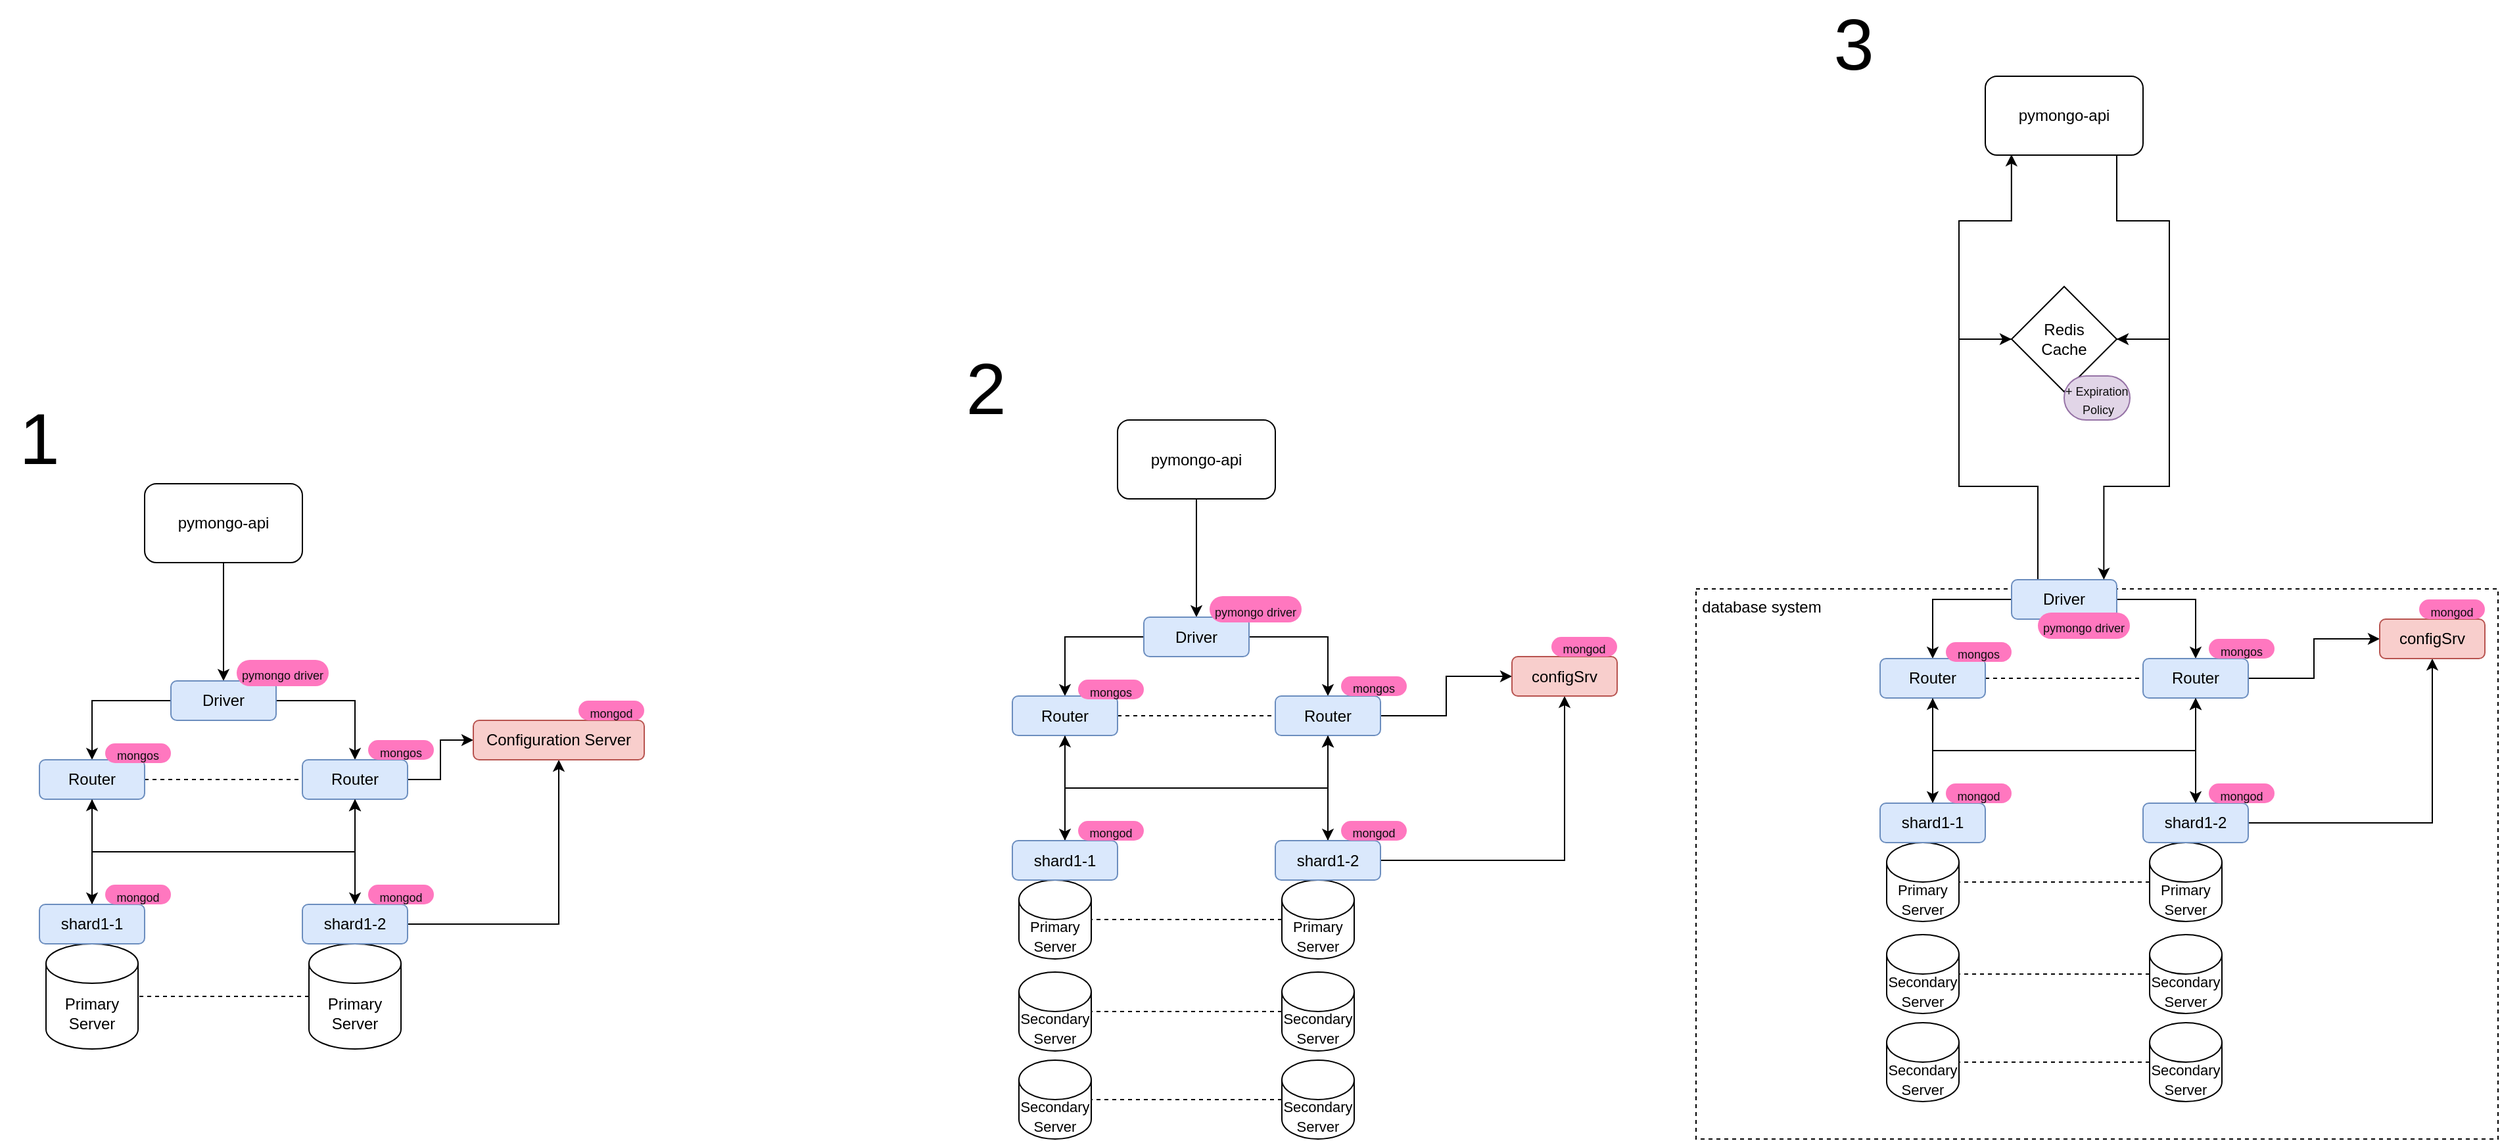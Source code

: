 <mxfile version="26.0.9">
  <diagram name="Page-1" id="-H_mtQnk-PTXWXPvYvuk">
    <mxGraphModel dx="1036" dy="1529" grid="1" gridSize="10" guides="1" tooltips="1" connect="1" arrows="1" fold="1" page="1" pageScale="1" pageWidth="1169" pageHeight="827" math="0" shadow="0">
      <root>
        <mxCell id="0" />
        <mxCell id="1" parent="0" />
        <mxCell id="EjMGW613WOTaDOuK8E_c-1" value="" style="rounded=0;whiteSpace=wrap;html=1;fillColor=none;dashed=1;" vertex="1" parent="1">
          <mxGeometry x="1520" y="380" width="610" height="418.5" as="geometry" />
        </mxCell>
        <mxCell id="3LPpduyYCGpr62enKzP0-21" value="&lt;font style=&quot;font-size: 55px;&quot;&gt;1&lt;/font&gt;" style="text;strokeColor=none;align=center;fillColor=none;html=1;verticalAlign=middle;whiteSpace=wrap;rounded=0;" parent="1" vertex="1">
          <mxGeometry x="230" y="250" width="60" height="30" as="geometry" />
        </mxCell>
        <mxCell id="3LPpduyYCGpr62enKzP0-23" value="&lt;font style=&quot;font-size: 11px;&quot;&gt;Primary Server&lt;/font&gt;" style="shape=cylinder3;whiteSpace=wrap;html=1;boundedLbl=1;backgroundOutline=1;size=15;" parent="1" vertex="1">
          <mxGeometry x="1005" y="601.5" width="55" height="60" as="geometry" />
        </mxCell>
        <mxCell id="3LPpduyYCGpr62enKzP0-24" value="pymongo-api" style="rounded=1;whiteSpace=wrap;html=1;" parent="1" vertex="1">
          <mxGeometry x="1080" y="251.5" width="120" height="60" as="geometry" />
        </mxCell>
        <mxCell id="3LPpduyYCGpr62enKzP0-25" style="edgeStyle=orthogonalEdgeStyle;rounded=0;orthogonalLoop=1;jettySize=auto;html=1;exitX=0.5;exitY=1;exitDx=0;exitDy=0;entryX=0.5;entryY=0;entryDx=0;entryDy=0;" parent="1" source="3LPpduyYCGpr62enKzP0-24" target="3LPpduyYCGpr62enKzP0-28" edge="1">
          <mxGeometry relative="1" as="geometry">
            <mxPoint x="1140" y="321.5" as="sourcePoint" />
            <mxPoint x="970" y="371.5" as="targetPoint" />
          </mxGeometry>
        </mxCell>
        <mxCell id="3LPpduyYCGpr62enKzP0-26" style="edgeStyle=orthogonalEdgeStyle;rounded=0;orthogonalLoop=1;jettySize=auto;html=1;exitX=0;exitY=0.5;exitDx=0;exitDy=0;entryX=0.5;entryY=0;entryDx=0;entryDy=0;" parent="1" source="3LPpduyYCGpr62enKzP0-28" target="3LPpduyYCGpr62enKzP0-31" edge="1">
          <mxGeometry relative="1" as="geometry" />
        </mxCell>
        <mxCell id="3LPpduyYCGpr62enKzP0-27" style="edgeStyle=orthogonalEdgeStyle;rounded=0;orthogonalLoop=1;jettySize=auto;html=1;entryX=0.5;entryY=0;entryDx=0;entryDy=0;" parent="1" source="3LPpduyYCGpr62enKzP0-28" target="3LPpduyYCGpr62enKzP0-34" edge="1">
          <mxGeometry relative="1" as="geometry" />
        </mxCell>
        <mxCell id="3LPpduyYCGpr62enKzP0-28" value="Driver" style="rounded=1;whiteSpace=wrap;html=1;fillColor=#dae8fc;strokeColor=#6c8ebf;" parent="1" vertex="1">
          <mxGeometry x="1100" y="401.5" width="80" height="30" as="geometry" />
        </mxCell>
        <mxCell id="3LPpduyYCGpr62enKzP0-29" style="edgeStyle=orthogonalEdgeStyle;rounded=0;orthogonalLoop=1;jettySize=auto;html=1;entryX=0;entryY=0.5;entryDx=0;entryDy=0;endArrow=none;startFill=0;dashed=1;" parent="1" source="3LPpduyYCGpr62enKzP0-31" target="3LPpduyYCGpr62enKzP0-34" edge="1">
          <mxGeometry relative="1" as="geometry" />
        </mxCell>
        <mxCell id="3LPpduyYCGpr62enKzP0-30" style="edgeStyle=orthogonalEdgeStyle;rounded=0;orthogonalLoop=1;jettySize=auto;html=1;exitX=0.5;exitY=1;exitDx=0;exitDy=0;entryX=0.5;entryY=0;entryDx=0;entryDy=0;" parent="1" source="3LPpduyYCGpr62enKzP0-31" target="3LPpduyYCGpr62enKzP0-39" edge="1">
          <mxGeometry relative="1" as="geometry" />
        </mxCell>
        <mxCell id="3LPpduyYCGpr62enKzP0-31" value="Router" style="rounded=1;whiteSpace=wrap;html=1;fillColor=#dae8fc;strokeColor=#6c8ebf;" parent="1" vertex="1">
          <mxGeometry x="1000" y="461.5" width="80" height="30" as="geometry" />
        </mxCell>
        <mxCell id="3LPpduyYCGpr62enKzP0-32" style="edgeStyle=orthogonalEdgeStyle;rounded=0;orthogonalLoop=1;jettySize=auto;html=1;exitX=0.5;exitY=1;exitDx=0;exitDy=0;entryX=0.5;entryY=0;entryDx=0;entryDy=0;" parent="1" source="3LPpduyYCGpr62enKzP0-34" target="3LPpduyYCGpr62enKzP0-42" edge="1">
          <mxGeometry relative="1" as="geometry">
            <mxPoint x="1240" y="521.5" as="targetPoint" />
          </mxGeometry>
        </mxCell>
        <mxCell id="3LPpduyYCGpr62enKzP0-33" style="edgeStyle=orthogonalEdgeStyle;rounded=0;orthogonalLoop=1;jettySize=auto;html=1;entryX=0;entryY=0.5;entryDx=0;entryDy=0;" parent="1" source="3LPpduyYCGpr62enKzP0-34" target="3LPpduyYCGpr62enKzP0-43" edge="1">
          <mxGeometry relative="1" as="geometry" />
        </mxCell>
        <mxCell id="3LPpduyYCGpr62enKzP0-34" value="Router" style="rounded=1;whiteSpace=wrap;html=1;fillColor=#dae8fc;strokeColor=#6c8ebf;" parent="1" vertex="1">
          <mxGeometry x="1200" y="461.5" width="80" height="30" as="geometry" />
        </mxCell>
        <mxCell id="3LPpduyYCGpr62enKzP0-35" style="edgeStyle=orthogonalEdgeStyle;rounded=0;orthogonalLoop=1;jettySize=auto;html=1;dashed=1;endArrow=none;endFill=1;startFill=0;" parent="1" source="3LPpduyYCGpr62enKzP0-36" target="3LPpduyYCGpr62enKzP0-23" edge="1">
          <mxGeometry relative="1" as="geometry" />
        </mxCell>
        <mxCell id="3LPpduyYCGpr62enKzP0-36" value="&lt;font style=&quot;font-size: 11px;&quot;&gt;Primary Server&lt;/font&gt;" style="shape=cylinder3;whiteSpace=wrap;html=1;boundedLbl=1;backgroundOutline=1;size=15;" parent="1" vertex="1">
          <mxGeometry x="1205" y="601.5" width="55" height="60" as="geometry" />
        </mxCell>
        <mxCell id="3LPpduyYCGpr62enKzP0-37" style="edgeStyle=orthogonalEdgeStyle;rounded=0;orthogonalLoop=1;jettySize=auto;html=1;entryX=0.5;entryY=1;entryDx=0;entryDy=0;" parent="1" source="3LPpduyYCGpr62enKzP0-39" target="3LPpduyYCGpr62enKzP0-31" edge="1">
          <mxGeometry relative="1" as="geometry" />
        </mxCell>
        <mxCell id="3LPpduyYCGpr62enKzP0-38" style="edgeStyle=orthogonalEdgeStyle;rounded=0;orthogonalLoop=1;jettySize=auto;html=1;" parent="1" source="3LPpduyYCGpr62enKzP0-39" edge="1">
          <mxGeometry relative="1" as="geometry">
            <mxPoint x="1240" y="491.5" as="targetPoint" />
            <Array as="points">
              <mxPoint x="1040" y="531.5" />
              <mxPoint x="1240" y="531.5" />
            </Array>
          </mxGeometry>
        </mxCell>
        <mxCell id="3LPpduyYCGpr62enKzP0-39" value="shard1-1" style="rounded=1;whiteSpace=wrap;html=1;fillColor=#dae8fc;strokeColor=#6c8ebf;" parent="1" vertex="1">
          <mxGeometry x="1000" y="571.5" width="80" height="30" as="geometry" />
        </mxCell>
        <mxCell id="3LPpduyYCGpr62enKzP0-40" style="edgeStyle=orthogonalEdgeStyle;rounded=0;orthogonalLoop=1;jettySize=auto;html=1;entryX=0.5;entryY=1;entryDx=0;entryDy=0;" parent="1" source="3LPpduyYCGpr62enKzP0-42" target="3LPpduyYCGpr62enKzP0-34" edge="1">
          <mxGeometry relative="1" as="geometry" />
        </mxCell>
        <mxCell id="3LPpduyYCGpr62enKzP0-41" style="edgeStyle=orthogonalEdgeStyle;rounded=0;orthogonalLoop=1;jettySize=auto;html=1;entryX=0.5;entryY=1;entryDx=0;entryDy=0;" parent="1" source="3LPpduyYCGpr62enKzP0-42" target="3LPpduyYCGpr62enKzP0-43" edge="1">
          <mxGeometry relative="1" as="geometry" />
        </mxCell>
        <mxCell id="3LPpduyYCGpr62enKzP0-42" value="shard1-2" style="rounded=1;whiteSpace=wrap;html=1;fillColor=#dae8fc;strokeColor=#6c8ebf;" parent="1" vertex="1">
          <mxGeometry x="1200" y="571.5" width="80" height="30" as="geometry" />
        </mxCell>
        <mxCell id="3LPpduyYCGpr62enKzP0-43" value="configSrv" style="rounded=1;whiteSpace=wrap;html=1;fillColor=#f8cecc;strokeColor=#b85450;" parent="1" vertex="1">
          <mxGeometry x="1380" y="431.5" width="80" height="30" as="geometry" />
        </mxCell>
        <mxCell id="3LPpduyYCGpr62enKzP0-44" value="&lt;font style=&quot;font-size: 55px;&quot;&gt;2&lt;/font&gt;" style="text;strokeColor=none;align=center;fillColor=none;html=1;verticalAlign=middle;whiteSpace=wrap;rounded=0;" parent="1" vertex="1">
          <mxGeometry x="950" y="211.5" width="60" height="30" as="geometry" />
        </mxCell>
        <mxCell id="3LPpduyYCGpr62enKzP0-45" value="&lt;p style=&quot;margin: 0px 0px 0px 13px; text-indent: -13px; font-variant-numeric: normal; font-variant-east-asian: normal; font-variant-alternates: normal; font-kerning: auto; font-optical-sizing: auto; font-feature-settings: normal; font-variation-settings: normal; font-variant-position: normal; font-stretch: normal; line-height: normal; color: rgb(14, 14, 14); text-align: start;&quot; class=&quot;p1&quot;&gt;&lt;font style=&quot;font-size: 9px;&quot;&gt;pymongo driver&lt;/font&gt;&lt;/p&gt;" style="rounded=1;whiteSpace=wrap;html=1;fillColor=#FF77BF;strokeColor=none;arcSize=50;" parent="1" vertex="1">
          <mxGeometry x="1150" y="385.5" width="70" height="20" as="geometry" />
        </mxCell>
        <mxCell id="3LPpduyYCGpr62enKzP0-46" value="&lt;p style=&quot;margin: 0px 0px 0px 13px; text-indent: -13px; font-variant-numeric: normal; font-variant-east-asian: normal; font-variant-alternates: normal; font-kerning: auto; font-optical-sizing: auto; font-feature-settings: normal; font-variation-settings: normal; font-variant-position: normal; font-stretch: normal; line-height: normal; color: rgb(14, 14, 14); text-align: start;&quot; class=&quot;p1&quot;&gt;&lt;font style=&quot;font-size: 9px;&quot;&gt;mongos&lt;/font&gt;&lt;/p&gt;" style="rounded=1;whiteSpace=wrap;html=1;fillColor=#FF77BF;strokeColor=none;arcSize=50;" parent="1" vertex="1">
          <mxGeometry x="1050" y="449" width="50" height="15" as="geometry" />
        </mxCell>
        <mxCell id="3LPpduyYCGpr62enKzP0-47" value="&lt;p style=&quot;margin: 0px 0px 0px 13px; text-indent: -13px; font-variant-numeric: normal; font-variant-east-asian: normal; font-variant-alternates: normal; font-kerning: auto; font-optical-sizing: auto; font-feature-settings: normal; font-variation-settings: normal; font-variant-position: normal; font-stretch: normal; line-height: normal; color: rgb(14, 14, 14); text-align: start;&quot; class=&quot;p1&quot;&gt;&lt;font style=&quot;font-size: 9px;&quot;&gt;mongos&lt;/font&gt;&lt;/p&gt;" style="rounded=1;whiteSpace=wrap;html=1;fillColor=#FF77BF;strokeColor=none;arcSize=50;" parent="1" vertex="1">
          <mxGeometry x="1250" y="446.5" width="50" height="15" as="geometry" />
        </mxCell>
        <mxCell id="3LPpduyYCGpr62enKzP0-48" value="&lt;p style=&quot;margin: 0px 0px 0px 13px; text-indent: -13px; font-variant-numeric: normal; font-variant-east-asian: normal; font-variant-alternates: normal; font-kerning: auto; font-optical-sizing: auto; font-feature-settings: normal; font-variation-settings: normal; font-variant-position: normal; font-stretch: normal; line-height: normal; color: rgb(14, 14, 14); text-align: start;&quot; class=&quot;p1&quot;&gt;&lt;font style=&quot;font-size: 9px;&quot;&gt;mongod&lt;/font&gt;&lt;/p&gt;" style="rounded=1;whiteSpace=wrap;html=1;fillColor=#FF77BF;strokeColor=none;arcSize=50;" parent="1" vertex="1">
          <mxGeometry x="1410" y="416.5" width="50" height="15" as="geometry" />
        </mxCell>
        <mxCell id="3LPpduyYCGpr62enKzP0-49" value="&lt;p style=&quot;margin: 0px 0px 0px 13px; text-indent: -13px; font-variant-numeric: normal; font-variant-east-asian: normal; font-variant-alternates: normal; font-kerning: auto; font-optical-sizing: auto; font-feature-settings: normal; font-variation-settings: normal; font-variant-position: normal; font-stretch: normal; line-height: normal; color: rgb(14, 14, 14); text-align: start;&quot; class=&quot;p1&quot;&gt;&lt;font style=&quot;font-size: 9px;&quot;&gt;mongod&lt;/font&gt;&lt;/p&gt;" style="rounded=1;whiteSpace=wrap;html=1;fillColor=#FF77BF;strokeColor=none;arcSize=50;" parent="1" vertex="1">
          <mxGeometry x="1050" y="556.5" width="50" height="15" as="geometry" />
        </mxCell>
        <mxCell id="3LPpduyYCGpr62enKzP0-51" value="&lt;p style=&quot;margin: 0px 0px 0px 13px; text-indent: -13px; font-variant-numeric: normal; font-variant-east-asian: normal; font-variant-alternates: normal; font-kerning: auto; font-optical-sizing: auto; font-feature-settings: normal; font-variation-settings: normal; font-variant-position: normal; font-stretch: normal; line-height: normal; color: rgb(14, 14, 14); text-align: start;&quot; class=&quot;p1&quot;&gt;&lt;font style=&quot;font-size: 9px;&quot;&gt;mongod&lt;/font&gt;&lt;/p&gt;" style="rounded=1;whiteSpace=wrap;html=1;fillColor=#FF77BF;strokeColor=none;arcSize=50;" parent="1" vertex="1">
          <mxGeometry x="1250" y="556.5" width="50" height="15" as="geometry" />
        </mxCell>
        <mxCell id="3LPpduyYCGpr62enKzP0-52" value="Primary Server" style="shape=cylinder3;whiteSpace=wrap;html=1;boundedLbl=1;backgroundOutline=1;size=15;" parent="1" vertex="1">
          <mxGeometry x="265" y="650" width="70" height="80" as="geometry" />
        </mxCell>
        <mxCell id="3LPpduyYCGpr62enKzP0-53" value="pymongo-api" style="rounded=1;whiteSpace=wrap;html=1;" parent="1" vertex="1">
          <mxGeometry x="340" y="300" width="120" height="60" as="geometry" />
        </mxCell>
        <mxCell id="3LPpduyYCGpr62enKzP0-54" style="edgeStyle=orthogonalEdgeStyle;rounded=0;orthogonalLoop=1;jettySize=auto;html=1;exitX=0.5;exitY=1;exitDx=0;exitDy=0;entryX=0.5;entryY=0;entryDx=0;entryDy=0;" parent="1" source="3LPpduyYCGpr62enKzP0-53" target="3LPpduyYCGpr62enKzP0-57" edge="1">
          <mxGeometry relative="1" as="geometry">
            <mxPoint x="400" y="370" as="sourcePoint" />
            <mxPoint x="230" y="420" as="targetPoint" />
          </mxGeometry>
        </mxCell>
        <mxCell id="3LPpduyYCGpr62enKzP0-55" style="edgeStyle=orthogonalEdgeStyle;rounded=0;orthogonalLoop=1;jettySize=auto;html=1;exitX=0;exitY=0.5;exitDx=0;exitDy=0;entryX=0.5;entryY=0;entryDx=0;entryDy=0;" parent="1" source="3LPpduyYCGpr62enKzP0-57" target="3LPpduyYCGpr62enKzP0-60" edge="1">
          <mxGeometry relative="1" as="geometry" />
        </mxCell>
        <mxCell id="3LPpduyYCGpr62enKzP0-56" style="edgeStyle=orthogonalEdgeStyle;rounded=0;orthogonalLoop=1;jettySize=auto;html=1;entryX=0.5;entryY=0;entryDx=0;entryDy=0;" parent="1" source="3LPpduyYCGpr62enKzP0-57" target="3LPpduyYCGpr62enKzP0-63" edge="1">
          <mxGeometry relative="1" as="geometry" />
        </mxCell>
        <mxCell id="3LPpduyYCGpr62enKzP0-57" value="Driver" style="rounded=1;whiteSpace=wrap;html=1;fillColor=#dae8fc;strokeColor=#6c8ebf;" parent="1" vertex="1">
          <mxGeometry x="360" y="450" width="80" height="30" as="geometry" />
        </mxCell>
        <mxCell id="3LPpduyYCGpr62enKzP0-58" style="edgeStyle=orthogonalEdgeStyle;rounded=0;orthogonalLoop=1;jettySize=auto;html=1;entryX=0;entryY=0.5;entryDx=0;entryDy=0;endArrow=none;startFill=0;dashed=1;" parent="1" source="3LPpduyYCGpr62enKzP0-60" target="3LPpduyYCGpr62enKzP0-63" edge="1">
          <mxGeometry relative="1" as="geometry" />
        </mxCell>
        <mxCell id="3LPpduyYCGpr62enKzP0-59" style="edgeStyle=orthogonalEdgeStyle;rounded=0;orthogonalLoop=1;jettySize=auto;html=1;exitX=0.5;exitY=1;exitDx=0;exitDy=0;entryX=0.5;entryY=0;entryDx=0;entryDy=0;" parent="1" source="3LPpduyYCGpr62enKzP0-60" target="3LPpduyYCGpr62enKzP0-68" edge="1">
          <mxGeometry relative="1" as="geometry" />
        </mxCell>
        <mxCell id="3LPpduyYCGpr62enKzP0-60" value="Router" style="rounded=1;whiteSpace=wrap;html=1;fillColor=#dae8fc;strokeColor=#6c8ebf;" parent="1" vertex="1">
          <mxGeometry x="260" y="510" width="80" height="30" as="geometry" />
        </mxCell>
        <mxCell id="3LPpduyYCGpr62enKzP0-61" style="edgeStyle=orthogonalEdgeStyle;rounded=0;orthogonalLoop=1;jettySize=auto;html=1;exitX=0.5;exitY=1;exitDx=0;exitDy=0;entryX=0.5;entryY=0;entryDx=0;entryDy=0;" parent="1" source="3LPpduyYCGpr62enKzP0-63" target="3LPpduyYCGpr62enKzP0-71" edge="1">
          <mxGeometry relative="1" as="geometry">
            <mxPoint x="500" y="570" as="targetPoint" />
          </mxGeometry>
        </mxCell>
        <mxCell id="3LPpduyYCGpr62enKzP0-62" style="edgeStyle=orthogonalEdgeStyle;rounded=0;orthogonalLoop=1;jettySize=auto;html=1;entryX=0;entryY=0.5;entryDx=0;entryDy=0;" parent="1" source="3LPpduyYCGpr62enKzP0-63" target="3LPpduyYCGpr62enKzP0-72" edge="1">
          <mxGeometry relative="1" as="geometry" />
        </mxCell>
        <mxCell id="3LPpduyYCGpr62enKzP0-63" value="Router" style="rounded=1;whiteSpace=wrap;html=1;fillColor=#dae8fc;strokeColor=#6c8ebf;" parent="1" vertex="1">
          <mxGeometry x="460" y="510" width="80" height="30" as="geometry" />
        </mxCell>
        <mxCell id="3LPpduyYCGpr62enKzP0-64" style="edgeStyle=orthogonalEdgeStyle;rounded=0;orthogonalLoop=1;jettySize=auto;html=1;dashed=1;endArrow=none;endFill=1;startFill=0;" parent="1" source="3LPpduyYCGpr62enKzP0-65" target="3LPpduyYCGpr62enKzP0-52" edge="1">
          <mxGeometry relative="1" as="geometry" />
        </mxCell>
        <mxCell id="3LPpduyYCGpr62enKzP0-65" value="Primary Server" style="shape=cylinder3;whiteSpace=wrap;html=1;boundedLbl=1;backgroundOutline=1;size=15;" parent="1" vertex="1">
          <mxGeometry x="465" y="650" width="70" height="80" as="geometry" />
        </mxCell>
        <mxCell id="3LPpduyYCGpr62enKzP0-66" style="edgeStyle=orthogonalEdgeStyle;rounded=0;orthogonalLoop=1;jettySize=auto;html=1;entryX=0.5;entryY=1;entryDx=0;entryDy=0;" parent="1" source="3LPpduyYCGpr62enKzP0-68" target="3LPpduyYCGpr62enKzP0-60" edge="1">
          <mxGeometry relative="1" as="geometry" />
        </mxCell>
        <mxCell id="3LPpduyYCGpr62enKzP0-67" style="edgeStyle=orthogonalEdgeStyle;rounded=0;orthogonalLoop=1;jettySize=auto;html=1;" parent="1" source="3LPpduyYCGpr62enKzP0-68" edge="1">
          <mxGeometry relative="1" as="geometry">
            <mxPoint x="500" y="540" as="targetPoint" />
            <Array as="points">
              <mxPoint x="300" y="580" />
              <mxPoint x="500" y="580" />
            </Array>
          </mxGeometry>
        </mxCell>
        <mxCell id="3LPpduyYCGpr62enKzP0-68" value="shard1-1" style="rounded=1;whiteSpace=wrap;html=1;fillColor=#dae8fc;strokeColor=#6c8ebf;" parent="1" vertex="1">
          <mxGeometry x="260" y="620" width="80" height="30" as="geometry" />
        </mxCell>
        <mxCell id="3LPpduyYCGpr62enKzP0-69" style="edgeStyle=orthogonalEdgeStyle;rounded=0;orthogonalLoop=1;jettySize=auto;html=1;entryX=0.5;entryY=1;entryDx=0;entryDy=0;" parent="1" source="3LPpduyYCGpr62enKzP0-71" target="3LPpduyYCGpr62enKzP0-63" edge="1">
          <mxGeometry relative="1" as="geometry" />
        </mxCell>
        <mxCell id="3LPpduyYCGpr62enKzP0-70" style="edgeStyle=orthogonalEdgeStyle;rounded=0;orthogonalLoop=1;jettySize=auto;html=1;entryX=0.5;entryY=1;entryDx=0;entryDy=0;" parent="1" source="3LPpduyYCGpr62enKzP0-71" target="3LPpduyYCGpr62enKzP0-72" edge="1">
          <mxGeometry relative="1" as="geometry" />
        </mxCell>
        <mxCell id="3LPpduyYCGpr62enKzP0-71" value="shard1-2" style="rounded=1;whiteSpace=wrap;html=1;fillColor=#dae8fc;strokeColor=#6c8ebf;" parent="1" vertex="1">
          <mxGeometry x="460" y="620" width="80" height="30" as="geometry" />
        </mxCell>
        <mxCell id="3LPpduyYCGpr62enKzP0-72" value="Configuration Server" style="rounded=1;whiteSpace=wrap;html=1;fillColor=#f8cecc;strokeColor=#b85450;" parent="1" vertex="1">
          <mxGeometry x="590" y="480" width="130" height="30" as="geometry" />
        </mxCell>
        <mxCell id="3LPpduyYCGpr62enKzP0-73" value="&lt;p style=&quot;margin: 0px 0px 0px 13px; text-indent: -13px; font-variant-numeric: normal; font-variant-east-asian: normal; font-variant-alternates: normal; font-kerning: auto; font-optical-sizing: auto; font-feature-settings: normal; font-variation-settings: normal; font-variant-position: normal; font-stretch: normal; line-height: normal; color: rgb(14, 14, 14); text-align: start;&quot; class=&quot;p1&quot;&gt;&lt;font style=&quot;font-size: 9px;&quot;&gt;pymongo driver&lt;/font&gt;&lt;/p&gt;" style="rounded=1;whiteSpace=wrap;html=1;fillColor=#FF77BF;strokeColor=none;arcSize=50;" parent="1" vertex="1">
          <mxGeometry x="410" y="434" width="70" height="20" as="geometry" />
        </mxCell>
        <mxCell id="3LPpduyYCGpr62enKzP0-74" value="&lt;p style=&quot;margin: 0px 0px 0px 13px; text-indent: -13px; font-variant-numeric: normal; font-variant-east-asian: normal; font-variant-alternates: normal; font-kerning: auto; font-optical-sizing: auto; font-feature-settings: normal; font-variation-settings: normal; font-variant-position: normal; font-stretch: normal; line-height: normal; color: rgb(14, 14, 14); text-align: start;&quot; class=&quot;p1&quot;&gt;&lt;font style=&quot;font-size: 9px;&quot;&gt;mongos&lt;/font&gt;&lt;/p&gt;" style="rounded=1;whiteSpace=wrap;html=1;fillColor=#FF77BF;strokeColor=none;arcSize=50;" parent="1" vertex="1">
          <mxGeometry x="310" y="497.5" width="50" height="15" as="geometry" />
        </mxCell>
        <mxCell id="3LPpduyYCGpr62enKzP0-75" value="&lt;p style=&quot;margin: 0px 0px 0px 13px; text-indent: -13px; font-variant-numeric: normal; font-variant-east-asian: normal; font-variant-alternates: normal; font-kerning: auto; font-optical-sizing: auto; font-feature-settings: normal; font-variation-settings: normal; font-variant-position: normal; font-stretch: normal; line-height: normal; color: rgb(14, 14, 14); text-align: start;&quot; class=&quot;p1&quot;&gt;&lt;font style=&quot;font-size: 9px;&quot;&gt;mongos&lt;/font&gt;&lt;/p&gt;" style="rounded=1;whiteSpace=wrap;html=1;fillColor=#FF77BF;strokeColor=none;arcSize=50;" parent="1" vertex="1">
          <mxGeometry x="510" y="495" width="50" height="15" as="geometry" />
        </mxCell>
        <mxCell id="3LPpduyYCGpr62enKzP0-76" value="&lt;p style=&quot;margin: 0px 0px 0px 13px; text-indent: -13px; font-variant-numeric: normal; font-variant-east-asian: normal; font-variant-alternates: normal; font-kerning: auto; font-optical-sizing: auto; font-feature-settings: normal; font-variation-settings: normal; font-variant-position: normal; font-stretch: normal; line-height: normal; color: rgb(14, 14, 14); text-align: start;&quot; class=&quot;p1&quot;&gt;&lt;font style=&quot;font-size: 9px;&quot;&gt;mongod&lt;/font&gt;&lt;/p&gt;" style="rounded=1;whiteSpace=wrap;html=1;fillColor=#FF77BF;strokeColor=none;arcSize=50;" parent="1" vertex="1">
          <mxGeometry x="670" y="465" width="50" height="15" as="geometry" />
        </mxCell>
        <mxCell id="3LPpduyYCGpr62enKzP0-77" value="&lt;p style=&quot;margin: 0px 0px 0px 13px; text-indent: -13px; font-variant-numeric: normal; font-variant-east-asian: normal; font-variant-alternates: normal; font-kerning: auto; font-optical-sizing: auto; font-feature-settings: normal; font-variation-settings: normal; font-variant-position: normal; font-stretch: normal; line-height: normal; color: rgb(14, 14, 14); text-align: start;&quot; class=&quot;p1&quot;&gt;&lt;font style=&quot;font-size: 9px;&quot;&gt;mongod&lt;/font&gt;&lt;/p&gt;" style="rounded=1;whiteSpace=wrap;html=1;fillColor=#FF77BF;strokeColor=none;arcSize=50;" parent="1" vertex="1">
          <mxGeometry x="310" y="605" width="50" height="15" as="geometry" />
        </mxCell>
        <mxCell id="3LPpduyYCGpr62enKzP0-78" value="&lt;p style=&quot;margin: 0px 0px 0px 13px; text-indent: -13px; font-variant-numeric: normal; font-variant-east-asian: normal; font-variant-alternates: normal; font-kerning: auto; font-optical-sizing: auto; font-feature-settings: normal; font-variation-settings: normal; font-variant-position: normal; font-stretch: normal; line-height: normal; color: rgb(14, 14, 14); text-align: start;&quot; class=&quot;p1&quot;&gt;&lt;font style=&quot;font-size: 9px;&quot;&gt;mongod&lt;/font&gt;&lt;/p&gt;" style="rounded=1;whiteSpace=wrap;html=1;fillColor=#FF77BF;strokeColor=none;arcSize=50;" parent="1" vertex="1">
          <mxGeometry x="510" y="605" width="50" height="15" as="geometry" />
        </mxCell>
        <mxCell id="3LPpduyYCGpr62enKzP0-79" value="&lt;font style=&quot;font-size: 11px;&quot;&gt;Secondary Server&lt;/font&gt;" style="shape=cylinder3;whiteSpace=wrap;html=1;boundedLbl=1;backgroundOutline=1;size=15;" parent="1" vertex="1">
          <mxGeometry x="1005" y="671.5" width="55" height="60" as="geometry" />
        </mxCell>
        <mxCell id="3LPpduyYCGpr62enKzP0-80" value="&lt;font style=&quot;font-size: 11px;&quot;&gt;Secondary Server&lt;/font&gt;" style="shape=cylinder3;whiteSpace=wrap;html=1;boundedLbl=1;backgroundOutline=1;size=15;" parent="1" vertex="1">
          <mxGeometry x="1005" y="738.5" width="55" height="60" as="geometry" />
        </mxCell>
        <mxCell id="3LPpduyYCGpr62enKzP0-81" value="&lt;font style=&quot;font-size: 11px;&quot;&gt;Secondary Server&lt;/font&gt;" style="shape=cylinder3;whiteSpace=wrap;html=1;boundedLbl=1;backgroundOutline=1;size=15;" parent="1" vertex="1">
          <mxGeometry x="1205" y="671.5" width="55" height="60" as="geometry" />
        </mxCell>
        <mxCell id="3LPpduyYCGpr62enKzP0-82" value="&lt;font style=&quot;font-size: 11px;&quot;&gt;Secondary Server&lt;/font&gt;" style="shape=cylinder3;whiteSpace=wrap;html=1;boundedLbl=1;backgroundOutline=1;size=15;" parent="1" vertex="1">
          <mxGeometry x="1205" y="738.5" width="55" height="60" as="geometry" />
        </mxCell>
        <mxCell id="3LPpduyYCGpr62enKzP0-83" style="edgeStyle=orthogonalEdgeStyle;rounded=0;orthogonalLoop=1;jettySize=auto;html=1;exitX=0;exitY=0.5;exitDx=0;exitDy=0;exitPerimeter=0;entryX=1;entryY=0.5;entryDx=0;entryDy=0;entryPerimeter=0;endArrow=none;startFill=0;dashed=1;" parent="1" source="3LPpduyYCGpr62enKzP0-81" target="3LPpduyYCGpr62enKzP0-79" edge="1">
          <mxGeometry relative="1" as="geometry" />
        </mxCell>
        <mxCell id="3LPpduyYCGpr62enKzP0-84" style="edgeStyle=orthogonalEdgeStyle;rounded=0;orthogonalLoop=1;jettySize=auto;html=1;exitX=0;exitY=0.5;exitDx=0;exitDy=0;exitPerimeter=0;entryX=1;entryY=0.5;entryDx=0;entryDy=0;entryPerimeter=0;endArrow=none;startFill=0;dashed=1;" parent="1" source="3LPpduyYCGpr62enKzP0-82" target="3LPpduyYCGpr62enKzP0-80" edge="1">
          <mxGeometry relative="1" as="geometry" />
        </mxCell>
        <mxCell id="3LPpduyYCGpr62enKzP0-85" value="&lt;font style=&quot;font-size: 11px;&quot;&gt;Primary Server&lt;/font&gt;" style="shape=cylinder3;whiteSpace=wrap;html=1;boundedLbl=1;backgroundOutline=1;size=15;" parent="1" vertex="1">
          <mxGeometry x="1665" y="573" width="55" height="60" as="geometry" />
        </mxCell>
        <mxCell id="3LPpduyYCGpr62enKzP0-86" value="pymongo-api" style="rounded=1;whiteSpace=wrap;html=1;" parent="1" vertex="1">
          <mxGeometry x="1740" y="-10" width="120" height="60" as="geometry" />
        </mxCell>
        <mxCell id="3LPpduyYCGpr62enKzP0-87" style="edgeStyle=orthogonalEdgeStyle;rounded=0;orthogonalLoop=1;jettySize=auto;html=1;entryX=1;entryY=0.5;entryDx=0;entryDy=0;" parent="1" target="3LPpduyYCGpr62enKzP0-119" edge="1">
          <mxGeometry relative="1" as="geometry">
            <mxPoint x="1840" y="50" as="sourcePoint" />
            <mxPoint x="1630" y="343" as="targetPoint" />
            <Array as="points">
              <mxPoint x="1840" y="50" />
              <mxPoint x="1840" y="100" />
              <mxPoint x="1880" y="100" />
              <mxPoint x="1880" y="190" />
            </Array>
          </mxGeometry>
        </mxCell>
        <mxCell id="3LPpduyYCGpr62enKzP0-88" style="edgeStyle=orthogonalEdgeStyle;rounded=0;orthogonalLoop=1;jettySize=auto;html=1;exitX=0;exitY=0.5;exitDx=0;exitDy=0;entryX=0.5;entryY=0;entryDx=0;entryDy=0;" parent="1" source="3LPpduyYCGpr62enKzP0-90" target="3LPpduyYCGpr62enKzP0-93" edge="1">
          <mxGeometry relative="1" as="geometry" />
        </mxCell>
        <mxCell id="3LPpduyYCGpr62enKzP0-89" style="edgeStyle=orthogonalEdgeStyle;rounded=0;orthogonalLoop=1;jettySize=auto;html=1;entryX=0.5;entryY=0;entryDx=0;entryDy=0;" parent="1" source="3LPpduyYCGpr62enKzP0-90" target="3LPpduyYCGpr62enKzP0-96" edge="1">
          <mxGeometry relative="1" as="geometry" />
        </mxCell>
        <mxCell id="3LPpduyYCGpr62enKzP0-121" style="edgeStyle=orthogonalEdgeStyle;rounded=0;orthogonalLoop=1;jettySize=auto;html=1;exitX=0.25;exitY=0;exitDx=0;exitDy=0;entryX=0;entryY=0.5;entryDx=0;entryDy=0;" parent="1" source="3LPpduyYCGpr62enKzP0-90" target="3LPpduyYCGpr62enKzP0-119" edge="1">
          <mxGeometry relative="1" as="geometry">
            <Array as="points">
              <mxPoint x="1780" y="302" />
              <mxPoint x="1720" y="302" />
              <mxPoint x="1720" y="190" />
            </Array>
          </mxGeometry>
        </mxCell>
        <mxCell id="3LPpduyYCGpr62enKzP0-90" value="Driver" style="rounded=1;whiteSpace=wrap;html=1;fillColor=#dae8fc;strokeColor=#6c8ebf;" parent="1" vertex="1">
          <mxGeometry x="1760" y="373" width="80" height="30" as="geometry" />
        </mxCell>
        <mxCell id="3LPpduyYCGpr62enKzP0-91" style="edgeStyle=orthogonalEdgeStyle;rounded=0;orthogonalLoop=1;jettySize=auto;html=1;entryX=0;entryY=0.5;entryDx=0;entryDy=0;endArrow=none;startFill=0;dashed=1;" parent="1" source="3LPpduyYCGpr62enKzP0-93" target="3LPpduyYCGpr62enKzP0-96" edge="1">
          <mxGeometry relative="1" as="geometry" />
        </mxCell>
        <mxCell id="3LPpduyYCGpr62enKzP0-92" style="edgeStyle=orthogonalEdgeStyle;rounded=0;orthogonalLoop=1;jettySize=auto;html=1;exitX=0.5;exitY=1;exitDx=0;exitDy=0;entryX=0.5;entryY=0;entryDx=0;entryDy=0;" parent="1" source="3LPpduyYCGpr62enKzP0-93" target="3LPpduyYCGpr62enKzP0-101" edge="1">
          <mxGeometry relative="1" as="geometry" />
        </mxCell>
        <mxCell id="3LPpduyYCGpr62enKzP0-93" value="Router" style="rounded=1;whiteSpace=wrap;html=1;fillColor=#dae8fc;strokeColor=#6c8ebf;" parent="1" vertex="1">
          <mxGeometry x="1660" y="433" width="80" height="30" as="geometry" />
        </mxCell>
        <mxCell id="3LPpduyYCGpr62enKzP0-94" style="edgeStyle=orthogonalEdgeStyle;rounded=0;orthogonalLoop=1;jettySize=auto;html=1;exitX=0.5;exitY=1;exitDx=0;exitDy=0;entryX=0.5;entryY=0;entryDx=0;entryDy=0;" parent="1" source="3LPpduyYCGpr62enKzP0-96" target="3LPpduyYCGpr62enKzP0-104" edge="1">
          <mxGeometry relative="1" as="geometry">
            <mxPoint x="1900" y="493" as="targetPoint" />
          </mxGeometry>
        </mxCell>
        <mxCell id="3LPpduyYCGpr62enKzP0-95" style="edgeStyle=orthogonalEdgeStyle;rounded=0;orthogonalLoop=1;jettySize=auto;html=1;entryX=0;entryY=0.5;entryDx=0;entryDy=0;" parent="1" source="3LPpduyYCGpr62enKzP0-96" target="3LPpduyYCGpr62enKzP0-105" edge="1">
          <mxGeometry relative="1" as="geometry" />
        </mxCell>
        <mxCell id="3LPpduyYCGpr62enKzP0-96" value="Router" style="rounded=1;whiteSpace=wrap;html=1;fillColor=#dae8fc;strokeColor=#6c8ebf;" parent="1" vertex="1">
          <mxGeometry x="1860" y="433" width="80" height="30" as="geometry" />
        </mxCell>
        <mxCell id="3LPpduyYCGpr62enKzP0-97" style="edgeStyle=orthogonalEdgeStyle;rounded=0;orthogonalLoop=1;jettySize=auto;html=1;dashed=1;endArrow=none;endFill=1;startFill=0;" parent="1" source="3LPpduyYCGpr62enKzP0-98" target="3LPpduyYCGpr62enKzP0-85" edge="1">
          <mxGeometry relative="1" as="geometry" />
        </mxCell>
        <mxCell id="3LPpduyYCGpr62enKzP0-98" value="&lt;font style=&quot;font-size: 11px;&quot;&gt;Primary Server&lt;/font&gt;" style="shape=cylinder3;whiteSpace=wrap;html=1;boundedLbl=1;backgroundOutline=1;size=15;" parent="1" vertex="1">
          <mxGeometry x="1865" y="573" width="55" height="60" as="geometry" />
        </mxCell>
        <mxCell id="3LPpduyYCGpr62enKzP0-99" style="edgeStyle=orthogonalEdgeStyle;rounded=0;orthogonalLoop=1;jettySize=auto;html=1;entryX=0.5;entryY=1;entryDx=0;entryDy=0;" parent="1" source="3LPpduyYCGpr62enKzP0-101" target="3LPpduyYCGpr62enKzP0-93" edge="1">
          <mxGeometry relative="1" as="geometry" />
        </mxCell>
        <mxCell id="3LPpduyYCGpr62enKzP0-100" style="edgeStyle=orthogonalEdgeStyle;rounded=0;orthogonalLoop=1;jettySize=auto;html=1;" parent="1" source="3LPpduyYCGpr62enKzP0-101" edge="1">
          <mxGeometry relative="1" as="geometry">
            <mxPoint x="1900" y="463" as="targetPoint" />
            <Array as="points">
              <mxPoint x="1700" y="503" />
              <mxPoint x="1900" y="503" />
            </Array>
          </mxGeometry>
        </mxCell>
        <mxCell id="3LPpduyYCGpr62enKzP0-101" value="shard1-1" style="rounded=1;whiteSpace=wrap;html=1;fillColor=#dae8fc;strokeColor=#6c8ebf;" parent="1" vertex="1">
          <mxGeometry x="1660" y="543" width="80" height="30" as="geometry" />
        </mxCell>
        <mxCell id="3LPpduyYCGpr62enKzP0-102" style="edgeStyle=orthogonalEdgeStyle;rounded=0;orthogonalLoop=1;jettySize=auto;html=1;entryX=0.5;entryY=1;entryDx=0;entryDy=0;" parent="1" source="3LPpduyYCGpr62enKzP0-104" target="3LPpduyYCGpr62enKzP0-96" edge="1">
          <mxGeometry relative="1" as="geometry" />
        </mxCell>
        <mxCell id="3LPpduyYCGpr62enKzP0-103" style="edgeStyle=orthogonalEdgeStyle;rounded=0;orthogonalLoop=1;jettySize=auto;html=1;entryX=0.5;entryY=1;entryDx=0;entryDy=0;" parent="1" source="3LPpduyYCGpr62enKzP0-104" target="3LPpduyYCGpr62enKzP0-105" edge="1">
          <mxGeometry relative="1" as="geometry" />
        </mxCell>
        <mxCell id="3LPpduyYCGpr62enKzP0-104" value="shard1-2" style="rounded=1;whiteSpace=wrap;html=1;fillColor=#dae8fc;strokeColor=#6c8ebf;" parent="1" vertex="1">
          <mxGeometry x="1860" y="543" width="80" height="30" as="geometry" />
        </mxCell>
        <mxCell id="3LPpduyYCGpr62enKzP0-105" value="configSrv" style="rounded=1;whiteSpace=wrap;html=1;fillColor=#f8cecc;strokeColor=#b85450;" parent="1" vertex="1">
          <mxGeometry x="2040" y="403" width="80" height="30" as="geometry" />
        </mxCell>
        <mxCell id="3LPpduyYCGpr62enKzP0-106" value="&lt;font style=&quot;font-size: 55px;&quot;&gt;3&lt;/font&gt;" style="text;strokeColor=none;align=center;fillColor=none;html=1;verticalAlign=middle;whiteSpace=wrap;rounded=0;" parent="1" vertex="1">
          <mxGeometry x="1610" y="-50" width="60" height="30" as="geometry" />
        </mxCell>
        <mxCell id="3LPpduyYCGpr62enKzP0-107" value="&lt;p style=&quot;margin: 0px 0px 0px 13px; text-indent: -13px; font-variant-numeric: normal; font-variant-east-asian: normal; font-variant-alternates: normal; font-kerning: auto; font-optical-sizing: auto; font-feature-settings: normal; font-variation-settings: normal; font-variant-position: normal; font-stretch: normal; line-height: normal; color: rgb(14, 14, 14); text-align: start;&quot; class=&quot;p1&quot;&gt;&lt;font style=&quot;font-size: 9px;&quot;&gt;pymongo driver&lt;/font&gt;&lt;/p&gt;" style="rounded=1;whiteSpace=wrap;html=1;fillColor=#FF77BF;strokeColor=none;arcSize=50;" parent="1" vertex="1">
          <mxGeometry x="1780" y="398" width="70" height="20" as="geometry" />
        </mxCell>
        <mxCell id="3LPpduyYCGpr62enKzP0-108" value="&lt;p style=&quot;margin: 0px 0px 0px 13px; text-indent: -13px; font-variant-numeric: normal; font-variant-east-asian: normal; font-variant-alternates: normal; font-kerning: auto; font-optical-sizing: auto; font-feature-settings: normal; font-variation-settings: normal; font-variant-position: normal; font-stretch: normal; line-height: normal; color: rgb(14, 14, 14); text-align: start;&quot; class=&quot;p1&quot;&gt;&lt;font style=&quot;font-size: 9px;&quot;&gt;mongos&lt;/font&gt;&lt;/p&gt;" style="rounded=1;whiteSpace=wrap;html=1;fillColor=#FF77BF;strokeColor=none;arcSize=50;" parent="1" vertex="1">
          <mxGeometry x="1710" y="420.5" width="50" height="15" as="geometry" />
        </mxCell>
        <mxCell id="3LPpduyYCGpr62enKzP0-109" value="&lt;p style=&quot;margin: 0px 0px 0px 13px; text-indent: -13px; font-variant-numeric: normal; font-variant-east-asian: normal; font-variant-alternates: normal; font-kerning: auto; font-optical-sizing: auto; font-feature-settings: normal; font-variation-settings: normal; font-variant-position: normal; font-stretch: normal; line-height: normal; color: rgb(14, 14, 14); text-align: start;&quot; class=&quot;p1&quot;&gt;&lt;font style=&quot;font-size: 9px;&quot;&gt;mongos&lt;/font&gt;&lt;/p&gt;" style="rounded=1;whiteSpace=wrap;html=1;fillColor=#FF77BF;strokeColor=none;arcSize=50;" parent="1" vertex="1">
          <mxGeometry x="1910" y="418" width="50" height="15" as="geometry" />
        </mxCell>
        <mxCell id="3LPpduyYCGpr62enKzP0-110" value="&lt;p style=&quot;margin: 0px 0px 0px 13px; text-indent: -13px; font-variant-numeric: normal; font-variant-east-asian: normal; font-variant-alternates: normal; font-kerning: auto; font-optical-sizing: auto; font-feature-settings: normal; font-variation-settings: normal; font-variant-position: normal; font-stretch: normal; line-height: normal; color: rgb(14, 14, 14); text-align: start;&quot; class=&quot;p1&quot;&gt;&lt;font style=&quot;font-size: 9px;&quot;&gt;mongod&lt;/font&gt;&lt;/p&gt;" style="rounded=1;whiteSpace=wrap;html=1;fillColor=#FF77BF;strokeColor=none;arcSize=50;" parent="1" vertex="1">
          <mxGeometry x="2070" y="388" width="50" height="15" as="geometry" />
        </mxCell>
        <mxCell id="3LPpduyYCGpr62enKzP0-111" value="&lt;p style=&quot;margin: 0px 0px 0px 13px; text-indent: -13px; font-variant-numeric: normal; font-variant-east-asian: normal; font-variant-alternates: normal; font-kerning: auto; font-optical-sizing: auto; font-feature-settings: normal; font-variation-settings: normal; font-variant-position: normal; font-stretch: normal; line-height: normal; color: rgb(14, 14, 14); text-align: start;&quot; class=&quot;p1&quot;&gt;&lt;font style=&quot;font-size: 9px;&quot;&gt;mongod&lt;/font&gt;&lt;/p&gt;" style="rounded=1;whiteSpace=wrap;html=1;fillColor=#FF77BF;strokeColor=none;arcSize=50;" parent="1" vertex="1">
          <mxGeometry x="1710" y="528" width="50" height="15" as="geometry" />
        </mxCell>
        <mxCell id="3LPpduyYCGpr62enKzP0-112" value="&lt;p style=&quot;margin: 0px 0px 0px 13px; text-indent: -13px; font-variant-numeric: normal; font-variant-east-asian: normal; font-variant-alternates: normal; font-kerning: auto; font-optical-sizing: auto; font-feature-settings: normal; font-variation-settings: normal; font-variant-position: normal; font-stretch: normal; line-height: normal; color: rgb(14, 14, 14); text-align: start;&quot; class=&quot;p1&quot;&gt;&lt;font style=&quot;font-size: 9px;&quot;&gt;mongod&lt;/font&gt;&lt;/p&gt;" style="rounded=1;whiteSpace=wrap;html=1;fillColor=#FF77BF;strokeColor=none;arcSize=50;" parent="1" vertex="1">
          <mxGeometry x="1910" y="528" width="50" height="15" as="geometry" />
        </mxCell>
        <mxCell id="3LPpduyYCGpr62enKzP0-113" value="&lt;font style=&quot;font-size: 11px;&quot;&gt;Secondary Server&lt;/font&gt;" style="shape=cylinder3;whiteSpace=wrap;html=1;boundedLbl=1;backgroundOutline=1;size=15;" parent="1" vertex="1">
          <mxGeometry x="1665" y="643" width="55" height="60" as="geometry" />
        </mxCell>
        <mxCell id="3LPpduyYCGpr62enKzP0-114" value="&lt;font style=&quot;font-size: 11px;&quot;&gt;Secondary Server&lt;/font&gt;" style="shape=cylinder3;whiteSpace=wrap;html=1;boundedLbl=1;backgroundOutline=1;size=15;" parent="1" vertex="1">
          <mxGeometry x="1665" y="710" width="55" height="60" as="geometry" />
        </mxCell>
        <mxCell id="3LPpduyYCGpr62enKzP0-115" value="&lt;font style=&quot;font-size: 11px;&quot;&gt;Secondary Server&lt;/font&gt;" style="shape=cylinder3;whiteSpace=wrap;html=1;boundedLbl=1;backgroundOutline=1;size=15;" parent="1" vertex="1">
          <mxGeometry x="1865" y="643" width="55" height="60" as="geometry" />
        </mxCell>
        <mxCell id="3LPpduyYCGpr62enKzP0-116" value="&lt;font style=&quot;font-size: 11px;&quot;&gt;Secondary Server&lt;/font&gt;" style="shape=cylinder3;whiteSpace=wrap;html=1;boundedLbl=1;backgroundOutline=1;size=15;" parent="1" vertex="1">
          <mxGeometry x="1865" y="710" width="55" height="60" as="geometry" />
        </mxCell>
        <mxCell id="3LPpduyYCGpr62enKzP0-117" style="edgeStyle=orthogonalEdgeStyle;rounded=0;orthogonalLoop=1;jettySize=auto;html=1;exitX=0;exitY=0.5;exitDx=0;exitDy=0;exitPerimeter=0;entryX=1;entryY=0.5;entryDx=0;entryDy=0;entryPerimeter=0;endArrow=none;startFill=0;dashed=1;" parent="1" source="3LPpduyYCGpr62enKzP0-115" target="3LPpduyYCGpr62enKzP0-113" edge="1">
          <mxGeometry relative="1" as="geometry" />
        </mxCell>
        <mxCell id="3LPpduyYCGpr62enKzP0-118" style="edgeStyle=orthogonalEdgeStyle;rounded=0;orthogonalLoop=1;jettySize=auto;html=1;exitX=0;exitY=0.5;exitDx=0;exitDy=0;exitPerimeter=0;entryX=1;entryY=0.5;entryDx=0;entryDy=0;entryPerimeter=0;endArrow=none;startFill=0;dashed=1;" parent="1" source="3LPpduyYCGpr62enKzP0-116" target="3LPpduyYCGpr62enKzP0-114" edge="1">
          <mxGeometry relative="1" as="geometry" />
        </mxCell>
        <mxCell id="3LPpduyYCGpr62enKzP0-120" style="edgeStyle=orthogonalEdgeStyle;rounded=0;orthogonalLoop=1;jettySize=auto;html=1;exitX=1;exitY=0.5;exitDx=0;exitDy=0;entryX=0.877;entryY=-0.002;entryDx=0;entryDy=0;entryPerimeter=0;" parent="1" source="3LPpduyYCGpr62enKzP0-119" target="3LPpduyYCGpr62enKzP0-90" edge="1">
          <mxGeometry relative="1" as="geometry">
            <mxPoint x="1830" y="375" as="targetPoint" />
            <Array as="points">
              <mxPoint x="1880" y="190" />
              <mxPoint x="1880" y="302" />
              <mxPoint x="1830" y="302" />
            </Array>
          </mxGeometry>
        </mxCell>
        <mxCell id="3LPpduyYCGpr62enKzP0-119" value="Redis&lt;div&gt;Cache&lt;/div&gt;" style="rhombus;whiteSpace=wrap;html=1;" parent="1" vertex="1">
          <mxGeometry x="1760" y="150" width="80" height="80" as="geometry" />
        </mxCell>
        <mxCell id="3LPpduyYCGpr62enKzP0-122" style="edgeStyle=orthogonalEdgeStyle;rounded=0;orthogonalLoop=1;jettySize=auto;html=1;entryX=0.166;entryY=0.991;entryDx=0;entryDy=0;entryPerimeter=0;" parent="1" source="3LPpduyYCGpr62enKzP0-119" target="3LPpduyYCGpr62enKzP0-86" edge="1">
          <mxGeometry relative="1" as="geometry">
            <mxPoint x="1758" y="50" as="targetPoint" />
            <Array as="points">
              <mxPoint x="1720" y="190" />
              <mxPoint x="1720" y="100" />
              <mxPoint x="1760" y="100" />
            </Array>
          </mxGeometry>
        </mxCell>
        <mxCell id="3LPpduyYCGpr62enKzP0-123" value="&lt;p style=&quot;margin: 0px 0px 0px 13px; text-indent: -13px; font-variant-numeric: normal; font-variant-east-asian: normal; font-variant-alternates: normal; font-kerning: auto; font-optical-sizing: auto; font-feature-settings: normal; font-variation-settings: normal; font-variant-position: normal; font-stretch: normal; line-height: normal; color: rgb(14, 14, 14); text-align: start;&quot; class=&quot;p1&quot;&gt;&lt;font style=&quot;font-size: 9px;&quot;&gt;+&amp;nbsp;Expiration Policy&lt;/font&gt;&lt;/p&gt;" style="rounded=1;whiteSpace=wrap;html=1;fillColor=#e1d5e7;strokeColor=#9673a6;arcSize=50;" parent="1" vertex="1">
          <mxGeometry x="1800" y="218" width="50" height="33.5" as="geometry" />
        </mxCell>
        <mxCell id="EjMGW613WOTaDOuK8E_c-2" value="database system" style="text;strokeColor=none;align=center;fillColor=none;html=1;verticalAlign=middle;whiteSpace=wrap;rounded=0;" vertex="1" parent="1">
          <mxGeometry x="1520" y="373" width="100" height="42" as="geometry" />
        </mxCell>
      </root>
    </mxGraphModel>
  </diagram>
</mxfile>
